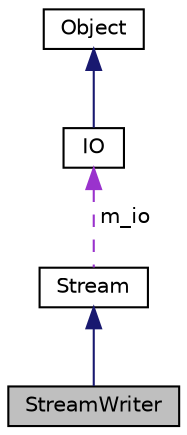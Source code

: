 digraph "StreamWriter"
{
  bgcolor="transparent";
  edge [fontname="Helvetica",fontsize="10",labelfontname="Helvetica",labelfontsize="10"];
  node [fontname="Helvetica",fontsize="10",shape=record];
  Node1 [label="StreamWriter",height=0.2,width=0.4,color="black", fillcolor="grey75", style="filled" fontcolor="black"];
  Node2 -> Node1 [dir="back",color="midnightblue",fontsize="10",style="solid",fontname="Helvetica"];
  Node2 [label="Stream",height=0.2,width=0.4,color="black",URL="$a00027.html",tooltip="Stream is the base class for buffered input and output for IO objects. "];
  Node3 -> Node2 [dir="back",color="darkorchid3",fontsize="10",style="dashed",label=" m_io" ,fontname="Helvetica"];
  Node3 [label="IO",height=0.2,width=0.4,color="black",URL="$a00008.html",tooltip="IO is the base class for binary input and output. "];
  Node4 -> Node3 [dir="back",color="midnightblue",fontsize="10",style="solid",fontname="Helvetica"];
  Node4 [label="Object",height=0.2,width=0.4,color="black",URL="$a00014.html",tooltip="Object is the base class for implementing reference counting. "];
}
